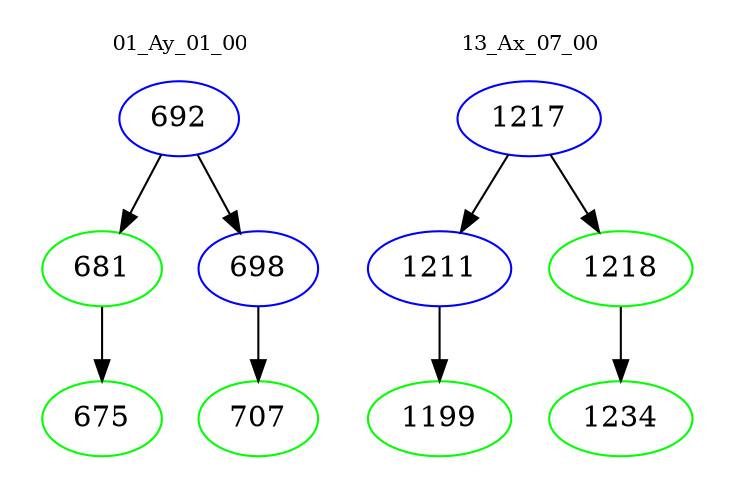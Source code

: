 digraph{
subgraph cluster_0 {
color = white
label = "01_Ay_01_00";
fontsize=10;
T0_692 [label="692", color="blue"]
T0_692 -> T0_681 [color="black"]
T0_681 [label="681", color="green"]
T0_681 -> T0_675 [color="black"]
T0_675 [label="675", color="green"]
T0_692 -> T0_698 [color="black"]
T0_698 [label="698", color="blue"]
T0_698 -> T0_707 [color="black"]
T0_707 [label="707", color="green"]
}
subgraph cluster_1 {
color = white
label = "13_Ax_07_00";
fontsize=10;
T1_1217 [label="1217", color="blue"]
T1_1217 -> T1_1211 [color="black"]
T1_1211 [label="1211", color="blue"]
T1_1211 -> T1_1199 [color="black"]
T1_1199 [label="1199", color="green"]
T1_1217 -> T1_1218 [color="black"]
T1_1218 [label="1218", color="green"]
T1_1218 -> T1_1234 [color="black"]
T1_1234 [label="1234", color="green"]
}
}
